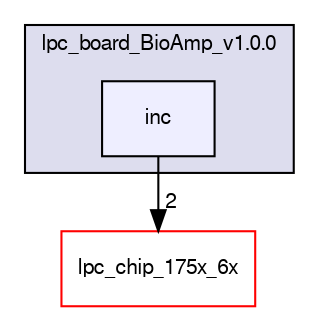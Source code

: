 digraph "inc" {
  compound=true
  node [ fontsize="10", fontname="FreeSans"];
  edge [ labelfontsize="10", labelfontname="FreeSans"];
  subgraph clusterdir_724165c7e7a69ac7ebd5d2d664516dc4 {
    graph [ bgcolor="#ddddee", pencolor="black", label="lpc_board_BioAmp_v1.0.0" fontname="FreeSans", fontsize="10", URL="dir_724165c7e7a69ac7ebd5d2d664516dc4.html"]
  dir_f59e31b2919a02b5a1277a4b2f956ca9 [shape=box, label="inc", style="filled", fillcolor="#eeeeff", pencolor="black", URL="dir_f59e31b2919a02b5a1277a4b2f956ca9.html"];
  }
  dir_8087890dbc618c524e550df49f6346f0 [shape=box label="lpc_chip_175x_6x" fillcolor="white" style="filled" color="red" URL="dir_8087890dbc618c524e550df49f6346f0.html"];
  dir_f59e31b2919a02b5a1277a4b2f956ca9->dir_8087890dbc618c524e550df49f6346f0 [headlabel="2", labeldistance=1.5 headhref="dir_000006_000000.html"];
}
